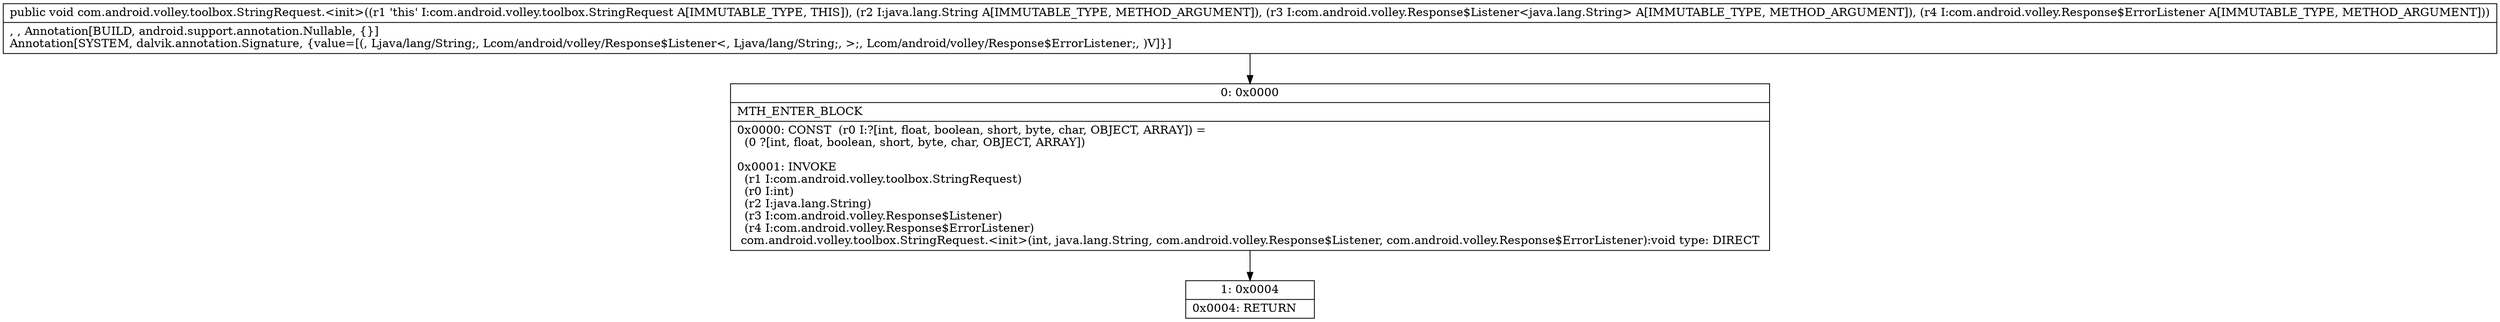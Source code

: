 digraph "CFG forcom.android.volley.toolbox.StringRequest.\<init\>(Ljava\/lang\/String;Lcom\/android\/volley\/Response$Listener;Lcom\/android\/volley\/Response$ErrorListener;)V" {
Node_0 [shape=record,label="{0\:\ 0x0000|MTH_ENTER_BLOCK\l|0x0000: CONST  (r0 I:?[int, float, boolean, short, byte, char, OBJECT, ARRAY]) = \l  (0 ?[int, float, boolean, short, byte, char, OBJECT, ARRAY])\l \l0x0001: INVOKE  \l  (r1 I:com.android.volley.toolbox.StringRequest)\l  (r0 I:int)\l  (r2 I:java.lang.String)\l  (r3 I:com.android.volley.Response$Listener)\l  (r4 I:com.android.volley.Response$ErrorListener)\l com.android.volley.toolbox.StringRequest.\<init\>(int, java.lang.String, com.android.volley.Response$Listener, com.android.volley.Response$ErrorListener):void type: DIRECT \l}"];
Node_1 [shape=record,label="{1\:\ 0x0004|0x0004: RETURN   \l}"];
MethodNode[shape=record,label="{public void com.android.volley.toolbox.StringRequest.\<init\>((r1 'this' I:com.android.volley.toolbox.StringRequest A[IMMUTABLE_TYPE, THIS]), (r2 I:java.lang.String A[IMMUTABLE_TYPE, METHOD_ARGUMENT]), (r3 I:com.android.volley.Response$Listener\<java.lang.String\> A[IMMUTABLE_TYPE, METHOD_ARGUMENT]), (r4 I:com.android.volley.Response$ErrorListener A[IMMUTABLE_TYPE, METHOD_ARGUMENT]))  | , , Annotation[BUILD, android.support.annotation.Nullable, \{\}]\lAnnotation[SYSTEM, dalvik.annotation.Signature, \{value=[(, Ljava\/lang\/String;, Lcom\/android\/volley\/Response$Listener\<, Ljava\/lang\/String;, \>;, Lcom\/android\/volley\/Response$ErrorListener;, )V]\}]\l}"];
MethodNode -> Node_0;
Node_0 -> Node_1;
}

